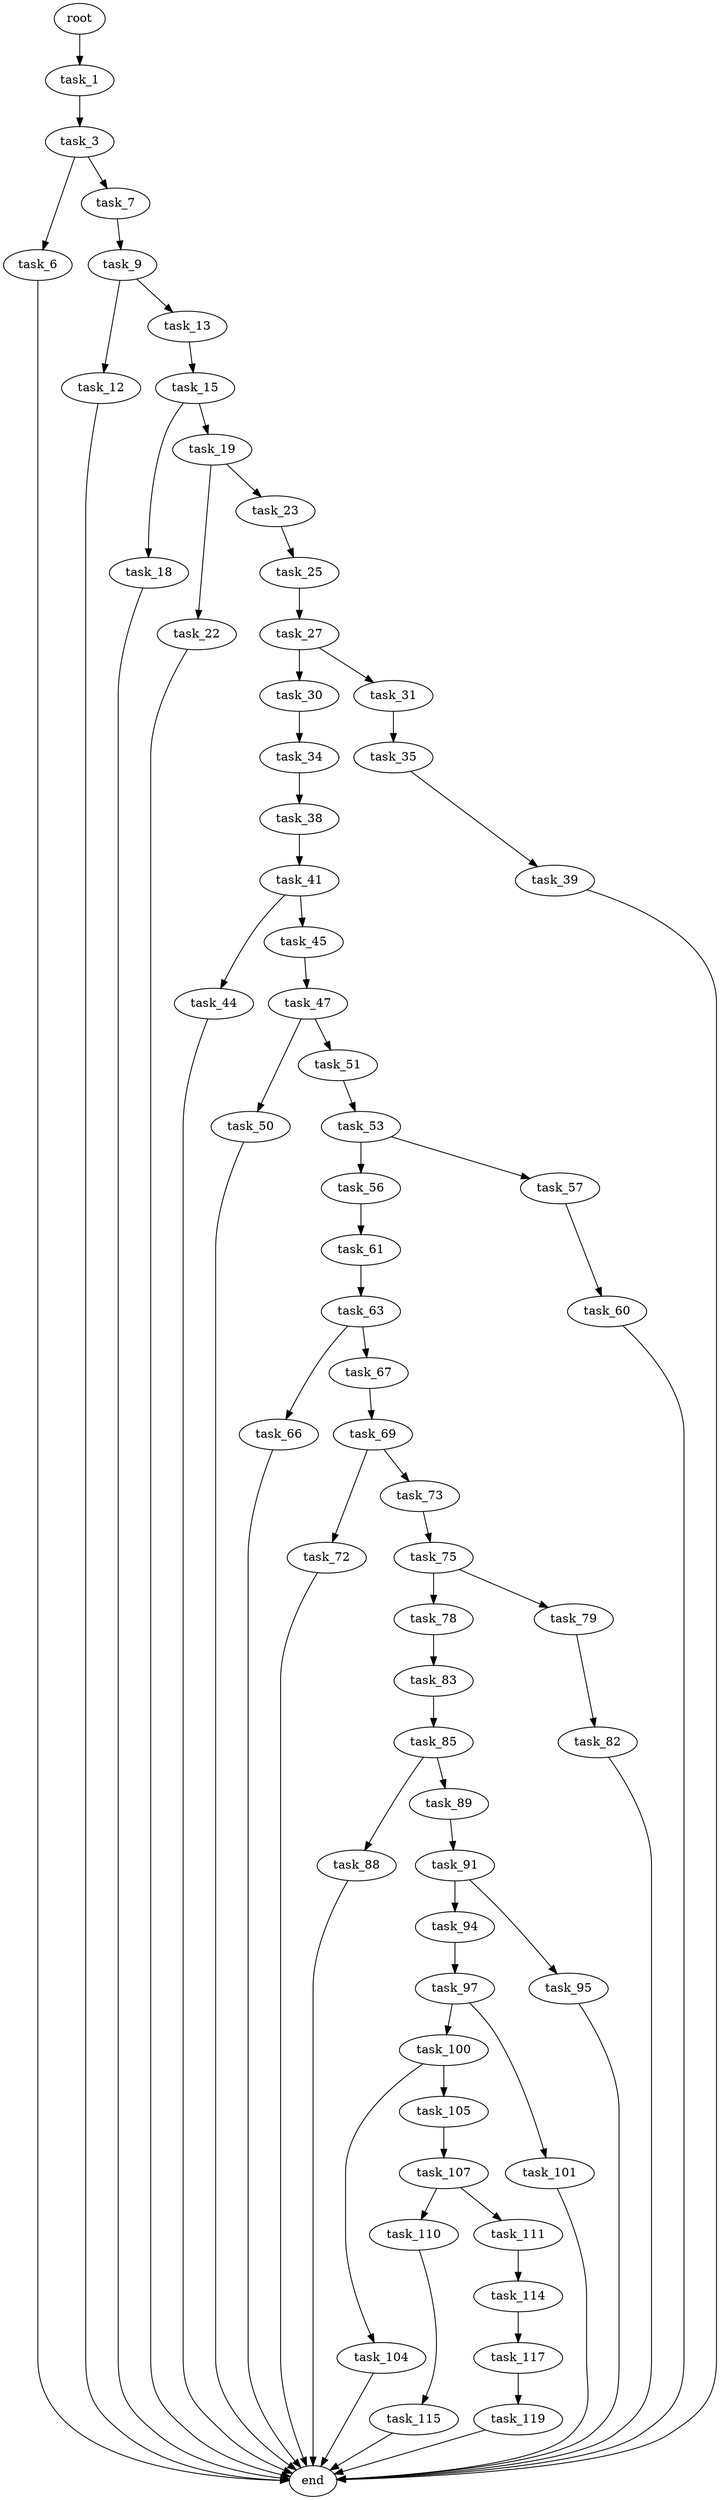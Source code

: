 digraph G {
  root [size="0.000000"];
  task_1 [size="137240225336.000000"];
  task_3 [size="134217728000.000000"];
  task_6 [size="850421782517.000000"];
  task_7 [size="8589934592.000000"];
  task_9 [size="1798109511.000000"];
  task_12 [size="19866178255.000000"];
  task_13 [size="28991029248.000000"];
  task_15 [size="68719476736.000000"];
  task_18 [size="213469217223.000000"];
  task_19 [size="549755813888.000000"];
  task_22 [size="34224573824.000000"];
  task_23 [size="27769099538.000000"];
  task_25 [size="3915866283.000000"];
  task_27 [size="1860520441.000000"];
  task_30 [size="6837924145.000000"];
  task_31 [size="3107187068.000000"];
  task_34 [size="258773071490.000000"];
  task_35 [size="6090209709.000000"];
  task_38 [size="134217728000.000000"];
  task_39 [size="368293445632.000000"];
  task_41 [size="51826078876.000000"];
  task_44 [size="12850019778.000000"];
  task_45 [size="4660784568.000000"];
  task_47 [size="94158507097.000000"];
  task_50 [size="638434526763.000000"];
  task_51 [size="398443394912.000000"];
  task_53 [size="1073741824000.000000"];
  task_56 [size="68719476736.000000"];
  task_57 [size="68719476736.000000"];
  task_60 [size="35197383186.000000"];
  task_61 [size="34693782924.000000"];
  task_63 [size="9445225669.000000"];
  task_66 [size="3346225766.000000"];
  task_67 [size="841123571063.000000"];
  task_69 [size="24323922443.000000"];
  task_72 [size="3756227238.000000"];
  task_73 [size="549755813888.000000"];
  task_75 [size="134217728000.000000"];
  task_78 [size="37171680395.000000"];
  task_79 [size="368670968754.000000"];
  task_82 [size="368293445632.000000"];
  task_83 [size="24586535669.000000"];
  task_85 [size="28991029248.000000"];
  task_88 [size="549755813888.000000"];
  task_89 [size="93153369615.000000"];
  task_91 [size="134217728000.000000"];
  task_94 [size="584921201110.000000"];
  task_95 [size="2819058795.000000"];
  task_97 [size="515083209879.000000"];
  task_100 [size="1073741824000.000000"];
  task_101 [size="38611046268.000000"];
  task_104 [size="134217728000.000000"];
  task_105 [size="879922436.000000"];
  task_107 [size="29319970411.000000"];
  task_110 [size="120430803085.000000"];
  task_111 [size="1771759291.000000"];
  task_114 [size="368293445632.000000"];
  task_115 [size="1073741824000.000000"];
  task_117 [size="3556331686.000000"];
  task_119 [size="134217728000.000000"];
  end [size="0.000000"];

  root -> task_1 [size="1.000000"];
  task_1 -> task_3 [size="134217728.000000"];
  task_3 -> task_6 [size="209715200.000000"];
  task_3 -> task_7 [size="209715200.000000"];
  task_6 -> end [size="1.000000"];
  task_7 -> task_9 [size="33554432.000000"];
  task_9 -> task_12 [size="33554432.000000"];
  task_9 -> task_13 [size="33554432.000000"];
  task_12 -> end [size="1.000000"];
  task_13 -> task_15 [size="75497472.000000"];
  task_15 -> task_18 [size="134217728.000000"];
  task_15 -> task_19 [size="134217728.000000"];
  task_18 -> end [size="1.000000"];
  task_19 -> task_22 [size="536870912.000000"];
  task_19 -> task_23 [size="536870912.000000"];
  task_22 -> end [size="1.000000"];
  task_23 -> task_25 [size="33554432.000000"];
  task_25 -> task_27 [size="134217728.000000"];
  task_27 -> task_30 [size="33554432.000000"];
  task_27 -> task_31 [size="33554432.000000"];
  task_30 -> task_34 [size="411041792.000000"];
  task_31 -> task_35 [size="75497472.000000"];
  task_34 -> task_38 [size="301989888.000000"];
  task_35 -> task_39 [size="209715200.000000"];
  task_38 -> task_41 [size="209715200.000000"];
  task_39 -> end [size="1.000000"];
  task_41 -> task_44 [size="838860800.000000"];
  task_41 -> task_45 [size="838860800.000000"];
  task_44 -> end [size="1.000000"];
  task_45 -> task_47 [size="75497472.000000"];
  task_47 -> task_50 [size="411041792.000000"];
  task_47 -> task_51 [size="411041792.000000"];
  task_50 -> end [size="1.000000"];
  task_51 -> task_53 [size="679477248.000000"];
  task_53 -> task_56 [size="838860800.000000"];
  task_53 -> task_57 [size="838860800.000000"];
  task_56 -> task_61 [size="134217728.000000"];
  task_57 -> task_60 [size="134217728.000000"];
  task_60 -> end [size="1.000000"];
  task_61 -> task_63 [size="75497472.000000"];
  task_63 -> task_66 [size="411041792.000000"];
  task_63 -> task_67 [size="411041792.000000"];
  task_66 -> end [size="1.000000"];
  task_67 -> task_69 [size="536870912.000000"];
  task_69 -> task_72 [size="679477248.000000"];
  task_69 -> task_73 [size="679477248.000000"];
  task_72 -> end [size="1.000000"];
  task_73 -> task_75 [size="536870912.000000"];
  task_75 -> task_78 [size="209715200.000000"];
  task_75 -> task_79 [size="209715200.000000"];
  task_78 -> task_83 [size="679477248.000000"];
  task_79 -> task_82 [size="838860800.000000"];
  task_82 -> end [size="1.000000"];
  task_83 -> task_85 [size="679477248.000000"];
  task_85 -> task_88 [size="75497472.000000"];
  task_85 -> task_89 [size="75497472.000000"];
  task_88 -> end [size="1.000000"];
  task_89 -> task_91 [size="75497472.000000"];
  task_91 -> task_94 [size="209715200.000000"];
  task_91 -> task_95 [size="209715200.000000"];
  task_94 -> task_97 [size="536870912.000000"];
  task_95 -> end [size="1.000000"];
  task_97 -> task_100 [size="536870912.000000"];
  task_97 -> task_101 [size="536870912.000000"];
  task_100 -> task_104 [size="838860800.000000"];
  task_100 -> task_105 [size="838860800.000000"];
  task_101 -> end [size="1.000000"];
  task_104 -> end [size="1.000000"];
  task_105 -> task_107 [size="33554432.000000"];
  task_107 -> task_110 [size="679477248.000000"];
  task_107 -> task_111 [size="679477248.000000"];
  task_110 -> task_115 [size="411041792.000000"];
  task_111 -> task_114 [size="134217728.000000"];
  task_114 -> task_117 [size="411041792.000000"];
  task_115 -> end [size="1.000000"];
  task_117 -> task_119 [size="209715200.000000"];
  task_119 -> end [size="1.000000"];
}
